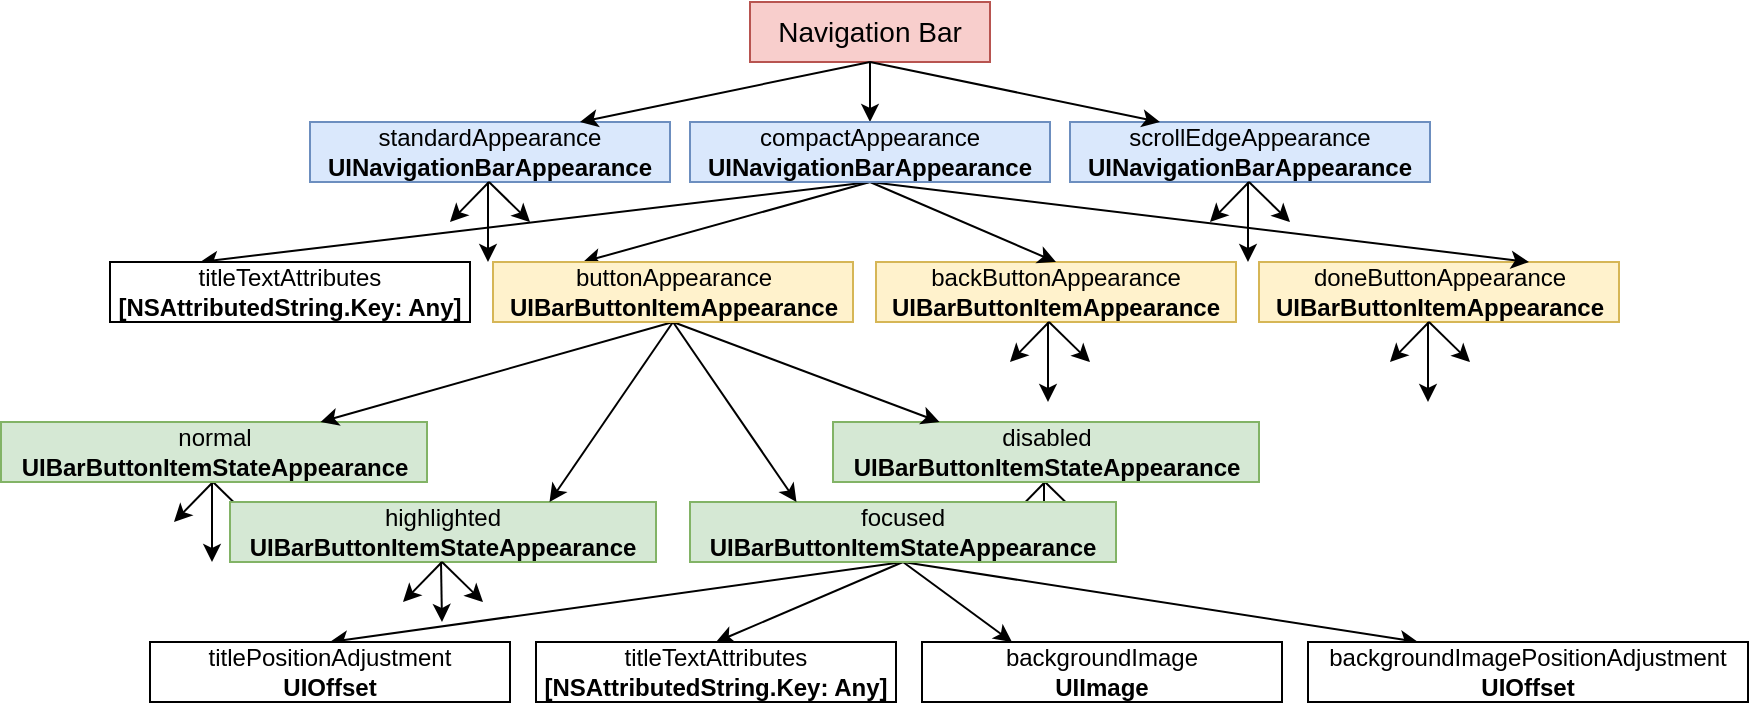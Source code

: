 <mxfile version="12.1.9" type="device" pages="1"><diagram id="8AcVGglCBLV9VigGGF5f" name="Page-1"><mxGraphModel dx="1796" dy="680" grid="1" gridSize="10" guides="1" tooltips="1" connect="1" arrows="1" fold="1" page="1" pageScale="1" pageWidth="850" pageHeight="1100" math="0" shadow="0"><root><mxCell id="0"/><mxCell id="1" parent="0"/><mxCell id="L-VBzlZEfR2bulofSPXE-79" value="" style="endArrow=classic;html=1;" edge="1" parent="1"><mxGeometry width="50" height="50" relative="1" as="geometry"><mxPoint x="497" y="320" as="sourcePoint"/><mxPoint x="497" y="360" as="targetPoint"/></mxGeometry></mxCell><mxCell id="L-VBzlZEfR2bulofSPXE-80" value="" style="endArrow=classic;html=1;" edge="1" parent="1"><mxGeometry width="50" height="50" relative="1" as="geometry"><mxPoint x="497.5" y="320" as="sourcePoint"/><mxPoint x="518" y="340" as="targetPoint"/></mxGeometry></mxCell><mxCell id="L-VBzlZEfR2bulofSPXE-81" value="" style="endArrow=classic;html=1;" edge="1" parent="1"><mxGeometry width="50" height="50" relative="1" as="geometry"><mxPoint x="497.5" y="320" as="sourcePoint"/><mxPoint x="478" y="340" as="targetPoint"/></mxGeometry></mxCell><mxCell id="L-VBzlZEfR2bulofSPXE-76" value="" style="endArrow=classic;html=1;" edge="1" parent="1"><mxGeometry width="50" height="50" relative="1" as="geometry"><mxPoint x="81" y="320" as="sourcePoint"/><mxPoint x="81" y="360" as="targetPoint"/></mxGeometry></mxCell><mxCell id="L-VBzlZEfR2bulofSPXE-77" value="" style="endArrow=classic;html=1;" edge="1" parent="1"><mxGeometry width="50" height="50" relative="1" as="geometry"><mxPoint x="81.5" y="320" as="sourcePoint"/><mxPoint x="102" y="340" as="targetPoint"/></mxGeometry></mxCell><mxCell id="L-VBzlZEfR2bulofSPXE-78" value="" style="endArrow=classic;html=1;" edge="1" parent="1"><mxGeometry width="50" height="50" relative="1" as="geometry"><mxPoint x="81.5" y="320" as="sourcePoint"/><mxPoint x="62" y="340" as="targetPoint"/></mxGeometry></mxCell><mxCell id="L-VBzlZEfR2bulofSPXE-19" style="edgeStyle=orthogonalEdgeStyle;rounded=0;orthogonalLoop=1;jettySize=auto;html=1;exitX=0.5;exitY=1;exitDx=0;exitDy=0;" edge="1" parent="1" source="L-VBzlZEfR2bulofSPXE-1" target="L-VBzlZEfR2bulofSPXE-9"><mxGeometry relative="1" as="geometry"/></mxCell><mxCell id="L-VBzlZEfR2bulofSPXE-1" value="&lt;font style=&quot;font-size: 14px&quot;&gt;Navigation Bar&lt;/font&gt;" style="rounded=0;whiteSpace=wrap;html=1;fillColor=#f8cecc;strokeColor=#b85450;" vertex="1" parent="1"><mxGeometry x="350" y="80" width="120" height="30" as="geometry"/></mxCell><mxCell id="L-VBzlZEfR2bulofSPXE-4" value="doneButtonAppearance&lt;br&gt;&lt;b&gt;UIBarButtonItemAppearance&lt;/b&gt;" style="rounded=0;whiteSpace=wrap;html=1;fillColor=#fff2cc;strokeColor=#d6b656;" vertex="1" parent="1"><mxGeometry x="604.5" y="210" width="180" height="30" as="geometry"/></mxCell><mxCell id="L-VBzlZEfR2bulofSPXE-5" value="backButtonAppearance&lt;br&gt;&lt;b&gt;UIBarButtonItemAppearance&lt;/b&gt;" style="rounded=0;whiteSpace=wrap;html=1;fillColor=#fff2cc;strokeColor=#d6b656;" vertex="1" parent="1"><mxGeometry x="413" y="210" width="180" height="30" as="geometry"/></mxCell><mxCell id="L-VBzlZEfR2bulofSPXE-7" value="standardAppearance&lt;br&gt;&lt;b&gt;UINavigationBarAppearance&lt;/b&gt;" style="rounded=0;whiteSpace=wrap;html=1;fillColor=#dae8fc;strokeColor=#6c8ebf;" vertex="1" parent="1"><mxGeometry x="130" y="140" width="180" height="30" as="geometry"/></mxCell><mxCell id="L-VBzlZEfR2bulofSPXE-24" style="rounded=0;orthogonalLoop=1;jettySize=auto;html=1;exitX=0.5;exitY=1;exitDx=0;exitDy=0;entryX=0.25;entryY=0;entryDx=0;entryDy=0;" edge="1" parent="1" source="L-VBzlZEfR2bulofSPXE-9" target="L-VBzlZEfR2bulofSPXE-2"><mxGeometry relative="1" as="geometry"/></mxCell><mxCell id="L-VBzlZEfR2bulofSPXE-25" style="rounded=0;orthogonalLoop=1;jettySize=auto;html=1;exitX=0.5;exitY=1;exitDx=0;exitDy=0;entryX=0.25;entryY=0;entryDx=0;entryDy=0;" edge="1" parent="1" source="L-VBzlZEfR2bulofSPXE-9" target="L-VBzlZEfR2bulofSPXE-3"><mxGeometry relative="1" as="geometry"/></mxCell><mxCell id="L-VBzlZEfR2bulofSPXE-27" style="edgeStyle=none;rounded=0;orthogonalLoop=1;jettySize=auto;html=1;exitX=0.5;exitY=1;exitDx=0;exitDy=0;entryX=0.5;entryY=0;entryDx=0;entryDy=0;" edge="1" parent="1" source="L-VBzlZEfR2bulofSPXE-9" target="L-VBzlZEfR2bulofSPXE-5"><mxGeometry relative="1" as="geometry"/></mxCell><mxCell id="L-VBzlZEfR2bulofSPXE-28" style="edgeStyle=none;rounded=0;orthogonalLoop=1;jettySize=auto;html=1;exitX=0.5;exitY=1;exitDx=0;exitDy=0;entryX=0.75;entryY=0;entryDx=0;entryDy=0;" edge="1" parent="1" source="L-VBzlZEfR2bulofSPXE-9" target="L-VBzlZEfR2bulofSPXE-4"><mxGeometry relative="1" as="geometry"/></mxCell><mxCell id="L-VBzlZEfR2bulofSPXE-9" value="compactAppearance&lt;br&gt;&lt;b&gt;UINavigationBarAppearance&lt;/b&gt;" style="rounded=0;whiteSpace=wrap;html=1;fillColor=#dae8fc;strokeColor=#6c8ebf;" vertex="1" parent="1"><mxGeometry x="320" y="140" width="180" height="30" as="geometry"/></mxCell><mxCell id="L-VBzlZEfR2bulofSPXE-10" value="scrollEdgeAppearance&lt;br&gt;&lt;b&gt;UINavigationBarAppearance&lt;/b&gt;" style="rounded=0;whiteSpace=wrap;html=1;fillColor=#dae8fc;strokeColor=#6c8ebf;" vertex="1" parent="1"><mxGeometry x="510" y="140" width="180" height="30" as="geometry"/></mxCell><mxCell id="L-VBzlZEfR2bulofSPXE-11" value="normal&lt;br&gt;&lt;b&gt;UIBarButtonItemStateAppearance&lt;/b&gt;" style="rounded=0;whiteSpace=wrap;html=1;fillColor=#d5e8d4;strokeColor=#82b366;" vertex="1" parent="1"><mxGeometry x="-24.5" y="290" width="213" height="30" as="geometry"/></mxCell><mxCell id="L-VBzlZEfR2bulofSPXE-12" value="disabled&lt;br&gt;&lt;b&gt;UIBarButtonItemStateAppearance&lt;/b&gt;" style="rounded=0;whiteSpace=wrap;html=1;fillColor=#d5e8d4;strokeColor=#82b366;" vertex="1" parent="1"><mxGeometry x="391.5" y="290" width="213" height="30" as="geometry"/></mxCell><mxCell id="L-VBzlZEfR2bulofSPXE-13" value="highlighted&lt;br&gt;&lt;b&gt;UIBarButtonItemStateAppearance&lt;/b&gt;" style="rounded=0;whiteSpace=wrap;html=1;fillColor=#d5e8d4;strokeColor=#82b366;" vertex="1" parent="1"><mxGeometry x="90" y="330" width="213" height="30" as="geometry"/></mxCell><mxCell id="L-VBzlZEfR2bulofSPXE-39" style="edgeStyle=none;rounded=0;orthogonalLoop=1;jettySize=auto;html=1;exitX=0.5;exitY=1;exitDx=0;exitDy=0;entryX=0.5;entryY=0;entryDx=0;entryDy=0;" edge="1" parent="1" source="L-VBzlZEfR2bulofSPXE-14" target="L-VBzlZEfR2bulofSPXE-15"><mxGeometry relative="1" as="geometry"/></mxCell><mxCell id="L-VBzlZEfR2bulofSPXE-40" style="edgeStyle=none;rounded=0;orthogonalLoop=1;jettySize=auto;html=1;exitX=0.5;exitY=1;exitDx=0;exitDy=0;entryX=0.25;entryY=0;entryDx=0;entryDy=0;" edge="1" parent="1" source="L-VBzlZEfR2bulofSPXE-14" target="L-VBzlZEfR2bulofSPXE-16"><mxGeometry relative="1" as="geometry"/></mxCell><mxCell id="L-VBzlZEfR2bulofSPXE-42" style="edgeStyle=none;rounded=0;orthogonalLoop=1;jettySize=auto;html=1;exitX=0.5;exitY=1;exitDx=0;exitDy=0;entryX=0.5;entryY=0;entryDx=0;entryDy=0;" edge="1" parent="1" source="L-VBzlZEfR2bulofSPXE-14" target="L-VBzlZEfR2bulofSPXE-41"><mxGeometry relative="1" as="geometry"/></mxCell><mxCell id="L-VBzlZEfR2bulofSPXE-44" style="edgeStyle=none;rounded=0;orthogonalLoop=1;jettySize=auto;html=1;exitX=0.5;exitY=1;exitDx=0;exitDy=0;entryX=0.25;entryY=0;entryDx=0;entryDy=0;" edge="1" parent="1" source="L-VBzlZEfR2bulofSPXE-14" target="L-VBzlZEfR2bulofSPXE-43"><mxGeometry relative="1" as="geometry"/></mxCell><mxCell id="L-VBzlZEfR2bulofSPXE-14" value="focused&lt;br&gt;&lt;b&gt;UIBarButtonItemStateAppearance&lt;/b&gt;" style="rounded=0;whiteSpace=wrap;html=1;fillColor=#d5e8d4;strokeColor=#82b366;" vertex="1" parent="1"><mxGeometry x="320" y="330" width="213" height="30" as="geometry"/></mxCell><mxCell id="L-VBzlZEfR2bulofSPXE-15" value="titleTextAttributes&lt;br&gt;&lt;b&gt;&lt;span class=&quot;s1&quot;&gt;[&lt;/span&gt;&lt;span&gt;NSAttributedString&lt;/span&gt;&lt;span class=&quot;s1&quot;&gt;.&lt;/span&gt;&lt;span&gt;Key&lt;/span&gt;&lt;span class=&quot;s1&quot;&gt;: &lt;/span&gt;&lt;span class=&quot;s2&quot;&gt;Any&lt;/span&gt;&lt;span class=&quot;s1&quot;&gt;]&lt;/span&gt;&lt;/b&gt;" style="rounded=0;whiteSpace=wrap;html=1;" vertex="1" parent="1"><mxGeometry x="243" y="400" width="180" height="30" as="geometry"/></mxCell><mxCell id="L-VBzlZEfR2bulofSPXE-16" value="backgroundImage&lt;br&gt;&lt;b&gt;UIImage&lt;/b&gt;" style="rounded=0;whiteSpace=wrap;html=1;" vertex="1" parent="1"><mxGeometry x="436" y="400" width="180" height="30" as="geometry"/></mxCell><mxCell id="L-VBzlZEfR2bulofSPXE-2" value="titleTextAttributes&lt;br&gt;&lt;b&gt;&lt;span class=&quot;s1&quot;&gt;[&lt;/span&gt;&lt;span&gt;NSAttributedString&lt;/span&gt;&lt;span class=&quot;s1&quot;&gt;.&lt;/span&gt;&lt;span&gt;Key&lt;/span&gt;&lt;span class=&quot;s1&quot;&gt;: &lt;/span&gt;&lt;span class=&quot;s2&quot;&gt;Any&lt;/span&gt;&lt;span class=&quot;s1&quot;&gt;]&lt;/span&gt;&lt;/b&gt;" style="rounded=0;whiteSpace=wrap;html=1;" vertex="1" parent="1"><mxGeometry x="30" y="210" width="180" height="30" as="geometry"/></mxCell><mxCell id="L-VBzlZEfR2bulofSPXE-18" style="rounded=0;orthogonalLoop=1;jettySize=auto;html=1;exitX=0.5;exitY=1;exitDx=0;exitDy=0;entryX=0.75;entryY=0;entryDx=0;entryDy=0;" edge="1" parent="1" source="L-VBzlZEfR2bulofSPXE-1" target="L-VBzlZEfR2bulofSPXE-7"><mxGeometry relative="1" as="geometry"/></mxCell><mxCell id="L-VBzlZEfR2bulofSPXE-20" style="rounded=0;orthogonalLoop=1;jettySize=auto;html=1;exitX=0.5;exitY=1;exitDx=0;exitDy=0;entryX=0.25;entryY=0;entryDx=0;entryDy=0;" edge="1" parent="1" source="L-VBzlZEfR2bulofSPXE-1" target="L-VBzlZEfR2bulofSPXE-10"><mxGeometry relative="1" as="geometry"/></mxCell><mxCell id="L-VBzlZEfR2bulofSPXE-35" style="edgeStyle=none;rounded=0;orthogonalLoop=1;jettySize=auto;html=1;exitX=0.5;exitY=1;exitDx=0;exitDy=0;entryX=0.75;entryY=0;entryDx=0;entryDy=0;" edge="1" parent="1" source="L-VBzlZEfR2bulofSPXE-3" target="L-VBzlZEfR2bulofSPXE-11"><mxGeometry relative="1" as="geometry"/></mxCell><mxCell id="L-VBzlZEfR2bulofSPXE-36" style="edgeStyle=none;rounded=0;orthogonalLoop=1;jettySize=auto;html=1;exitX=0.5;exitY=1;exitDx=0;exitDy=0;entryX=0.75;entryY=0;entryDx=0;entryDy=0;" edge="1" parent="1" source="L-VBzlZEfR2bulofSPXE-3" target="L-VBzlZEfR2bulofSPXE-13"><mxGeometry relative="1" as="geometry"/></mxCell><mxCell id="L-VBzlZEfR2bulofSPXE-37" style="edgeStyle=none;rounded=0;orthogonalLoop=1;jettySize=auto;html=1;exitX=0.5;exitY=1;exitDx=0;exitDy=0;entryX=0.25;entryY=0;entryDx=0;entryDy=0;" edge="1" parent="1" source="L-VBzlZEfR2bulofSPXE-3" target="L-VBzlZEfR2bulofSPXE-14"><mxGeometry relative="1" as="geometry"/></mxCell><mxCell id="L-VBzlZEfR2bulofSPXE-38" style="edgeStyle=none;rounded=0;orthogonalLoop=1;jettySize=auto;html=1;exitX=0.5;exitY=1;exitDx=0;exitDy=0;entryX=0.25;entryY=0;entryDx=0;entryDy=0;" edge="1" parent="1" source="L-VBzlZEfR2bulofSPXE-3" target="L-VBzlZEfR2bulofSPXE-12"><mxGeometry relative="1" as="geometry"/></mxCell><mxCell id="L-VBzlZEfR2bulofSPXE-3" value="buttonAppearance&lt;br&gt;&lt;b&gt;UIBarButtonItemAppearance&lt;/b&gt;" style="rounded=0;whiteSpace=wrap;html=1;fillColor=#fff2cc;strokeColor=#d6b656;" vertex="1" parent="1"><mxGeometry x="221.5" y="210" width="180" height="30" as="geometry"/></mxCell><mxCell id="L-VBzlZEfR2bulofSPXE-41" value="titlePositionAdjustment&lt;br&gt;&lt;b&gt;UIOffset&lt;/b&gt;" style="rounded=0;whiteSpace=wrap;html=1;" vertex="1" parent="1"><mxGeometry x="50" y="400" width="180" height="30" as="geometry"/></mxCell><mxCell id="L-VBzlZEfR2bulofSPXE-43" value="backgroundImagePositionAdjustment&lt;br&gt;&lt;b&gt;UIOffset&lt;/b&gt;" style="rounded=0;whiteSpace=wrap;html=1;" vertex="1" parent="1"><mxGeometry x="629" y="400" width="220" height="30" as="geometry"/></mxCell><mxCell id="L-VBzlZEfR2bulofSPXE-45" value="" style="endArrow=classic;html=1;" edge="1" parent="1"><mxGeometry width="50" height="50" relative="1" as="geometry"><mxPoint x="599" y="170" as="sourcePoint"/><mxPoint x="599" y="210" as="targetPoint"/></mxGeometry></mxCell><mxCell id="L-VBzlZEfR2bulofSPXE-46" value="" style="endArrow=classic;html=1;" edge="1" parent="1"><mxGeometry width="50" height="50" relative="1" as="geometry"><mxPoint x="599.5" y="170" as="sourcePoint"/><mxPoint x="620" y="190" as="targetPoint"/></mxGeometry></mxCell><mxCell id="L-VBzlZEfR2bulofSPXE-47" value="" style="endArrow=classic;html=1;" edge="1" parent="1"><mxGeometry width="50" height="50" relative="1" as="geometry"><mxPoint x="599.5" y="170" as="sourcePoint"/><mxPoint x="580" y="190" as="targetPoint"/></mxGeometry></mxCell><mxCell id="L-VBzlZEfR2bulofSPXE-57" value="" style="endArrow=classic;html=1;" edge="1" parent="1"><mxGeometry width="50" height="50" relative="1" as="geometry"><mxPoint x="219" y="170" as="sourcePoint"/><mxPoint x="219" y="210" as="targetPoint"/></mxGeometry></mxCell><mxCell id="L-VBzlZEfR2bulofSPXE-58" value="" style="endArrow=classic;html=1;" edge="1" parent="1"><mxGeometry width="50" height="50" relative="1" as="geometry"><mxPoint x="219.5" y="170" as="sourcePoint"/><mxPoint x="240" y="190" as="targetPoint"/></mxGeometry></mxCell><mxCell id="L-VBzlZEfR2bulofSPXE-59" value="" style="endArrow=classic;html=1;" edge="1" parent="1"><mxGeometry width="50" height="50" relative="1" as="geometry"><mxPoint x="219.5" y="170" as="sourcePoint"/><mxPoint x="200" y="190" as="targetPoint"/></mxGeometry></mxCell><mxCell id="L-VBzlZEfR2bulofSPXE-69" value="" style="endArrow=classic;html=1;" edge="1" parent="1"><mxGeometry width="50" height="50" relative="1" as="geometry"><mxPoint x="499" y="240" as="sourcePoint"/><mxPoint x="499" y="280" as="targetPoint"/></mxGeometry></mxCell><mxCell id="L-VBzlZEfR2bulofSPXE-70" value="" style="endArrow=classic;html=1;" edge="1" parent="1"><mxGeometry width="50" height="50" relative="1" as="geometry"><mxPoint x="499.5" y="240" as="sourcePoint"/><mxPoint x="520" y="260" as="targetPoint"/></mxGeometry></mxCell><mxCell id="L-VBzlZEfR2bulofSPXE-71" value="" style="endArrow=classic;html=1;" edge="1" parent="1"><mxGeometry width="50" height="50" relative="1" as="geometry"><mxPoint x="499.5" y="240" as="sourcePoint"/><mxPoint x="480" y="260" as="targetPoint"/></mxGeometry></mxCell><mxCell id="L-VBzlZEfR2bulofSPXE-72" value="" style="endArrow=classic;html=1;" edge="1" parent="1"><mxGeometry width="50" height="50" relative="1" as="geometry"><mxPoint x="689" y="240" as="sourcePoint"/><mxPoint x="689" y="280" as="targetPoint"/></mxGeometry></mxCell><mxCell id="L-VBzlZEfR2bulofSPXE-73" value="" style="endArrow=classic;html=1;" edge="1" parent="1"><mxGeometry width="50" height="50" relative="1" as="geometry"><mxPoint x="689.5" y="240" as="sourcePoint"/><mxPoint x="710" y="260" as="targetPoint"/></mxGeometry></mxCell><mxCell id="L-VBzlZEfR2bulofSPXE-74" value="" style="endArrow=classic;html=1;" edge="1" parent="1"><mxGeometry width="50" height="50" relative="1" as="geometry"><mxPoint x="689.5" y="240" as="sourcePoint"/><mxPoint x="670" y="260" as="targetPoint"/></mxGeometry></mxCell><mxCell id="L-VBzlZEfR2bulofSPXE-82" value="" style="endArrow=classic;html=1;" edge="1" parent="1"><mxGeometry width="50" height="50" relative="1" as="geometry"><mxPoint x="195.5" y="360" as="sourcePoint"/><mxPoint x="196" y="390" as="targetPoint"/></mxGeometry></mxCell><mxCell id="L-VBzlZEfR2bulofSPXE-83" value="" style="endArrow=classic;html=1;" edge="1" parent="1"><mxGeometry width="50" height="50" relative="1" as="geometry"><mxPoint x="196" y="360" as="sourcePoint"/><mxPoint x="216.5" y="380" as="targetPoint"/></mxGeometry></mxCell><mxCell id="L-VBzlZEfR2bulofSPXE-84" value="" style="endArrow=classic;html=1;" edge="1" parent="1"><mxGeometry width="50" height="50" relative="1" as="geometry"><mxPoint x="196" y="360" as="sourcePoint"/><mxPoint x="176.5" y="380" as="targetPoint"/></mxGeometry></mxCell></root></mxGraphModel></diagram></mxfile>